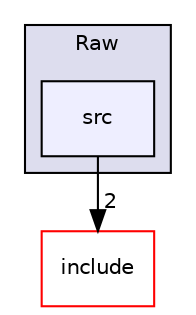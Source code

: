 digraph "/home/travis/build/AliceO2Group/AliceO2/Detectors/MUON/MID/Raw/src" {
  bgcolor=transparent;
  compound=true
  node [ fontsize="10", fontname="Helvetica"];
  edge [ labelfontsize="10", labelfontname="Helvetica"];
  subgraph clusterdir_55bb03bc4479a61c5f6db133927cb48c {
    graph [ bgcolor="#ddddee", pencolor="black", label="Raw" fontname="Helvetica", fontsize="10", URL="dir_55bb03bc4479a61c5f6db133927cb48c.html"]
  dir_3f5a00ee602ccccc138b29f207c4fe38 [shape=box, label="src", style="filled", fillcolor="#eeeeff", pencolor="black", URL="dir_3f5a00ee602ccccc138b29f207c4fe38.html"];
  }
  dir_c79384bd87b5c57290ef89b923823ea3 [shape=box label="include" color="red" URL="dir_c79384bd87b5c57290ef89b923823ea3.html"];
  dir_3f5a00ee602ccccc138b29f207c4fe38->dir_c79384bd87b5c57290ef89b923823ea3 [headlabel="2", labeldistance=1.5 headhref="dir_000478_000476.html"];
}

